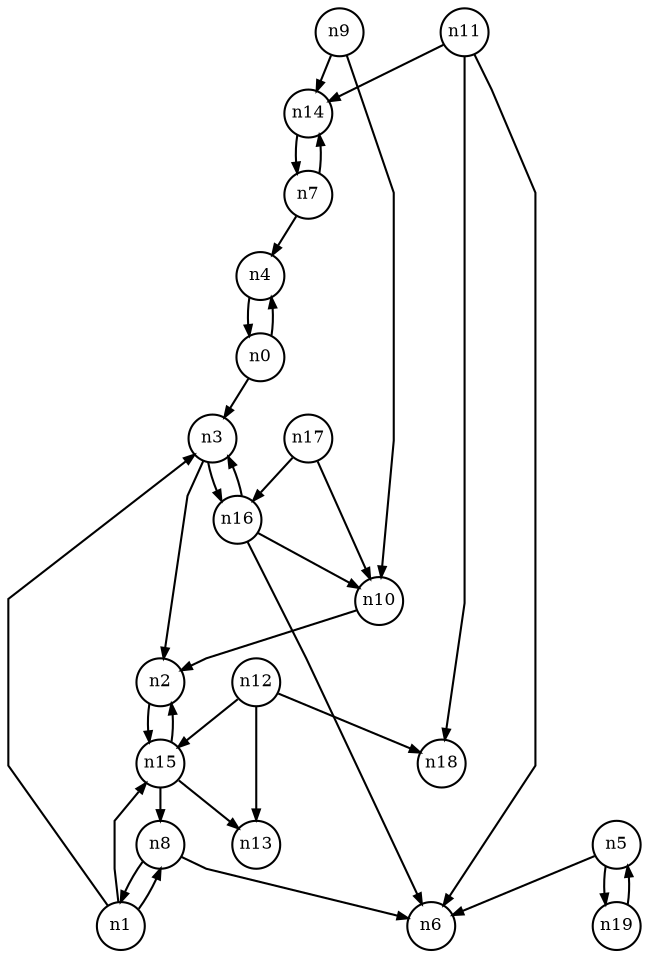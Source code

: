 digraph G{
splines=polyline;
ranksep=0.22;
nodesep=0.22;
nodesize=0.16;
fontsize=8
edge [arrowsize=0.5]
node [fontsize=8 shape=circle width=0.32 fixedsize=shape];

n3 -> n2
n3 -> n16
n0 -> n3
n0 -> n4
n4 -> n0
n1 -> n3
n1 -> n8
n1 -> n15
n8 -> n6
n8 -> n1
n15 -> n2
n15 -> n8
n15 -> n13
n2 -> n15
n5 -> n6
n5 -> n19
n7 -> n4
n7 -> n14
n14 -> n7
n10 -> n2
n9 -> n10
n9 -> n14
n11 -> n6
n11 -> n14
n11 -> n18
n12 -> n13
n12 -> n15
n12 -> n18
n16 -> n3
n16 -> n6
n16 -> n10
n17 -> n10
n17 -> n16
n19 -> n5
}
